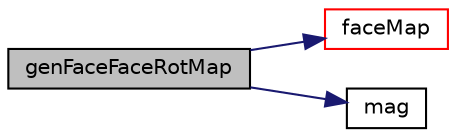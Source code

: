digraph "genFaceFaceRotMap"
{
  bgcolor="transparent";
  edge [fontname="Helvetica",fontsize="10",labelfontname="Helvetica",labelfontsize="10"];
  node [fontname="Helvetica",fontsize="10",shape=record];
  rankdir="LR";
  Node10074 [label="genFaceFaceRotMap",height=0.2,width=0.4,color="black", fillcolor="grey75", style="filled", fontcolor="black"];
  Node10074 -> Node10075 [color="midnightblue",fontsize="10",style="solid",fontname="Helvetica"];
  Node10075 [label="faceMap",height=0.2,width=0.4,color="red",URL="$a21851.html#aa77215843e964fac259ab06e68d0ee02"];
  Node10074 -> Node10127 [color="midnightblue",fontsize="10",style="solid",fontname="Helvetica"];
  Node10127 [label="mag",height=0.2,width=0.4,color="black",URL="$a21851.html#a929da2a3fdcf3dacbbe0487d3a330dae"];
}
